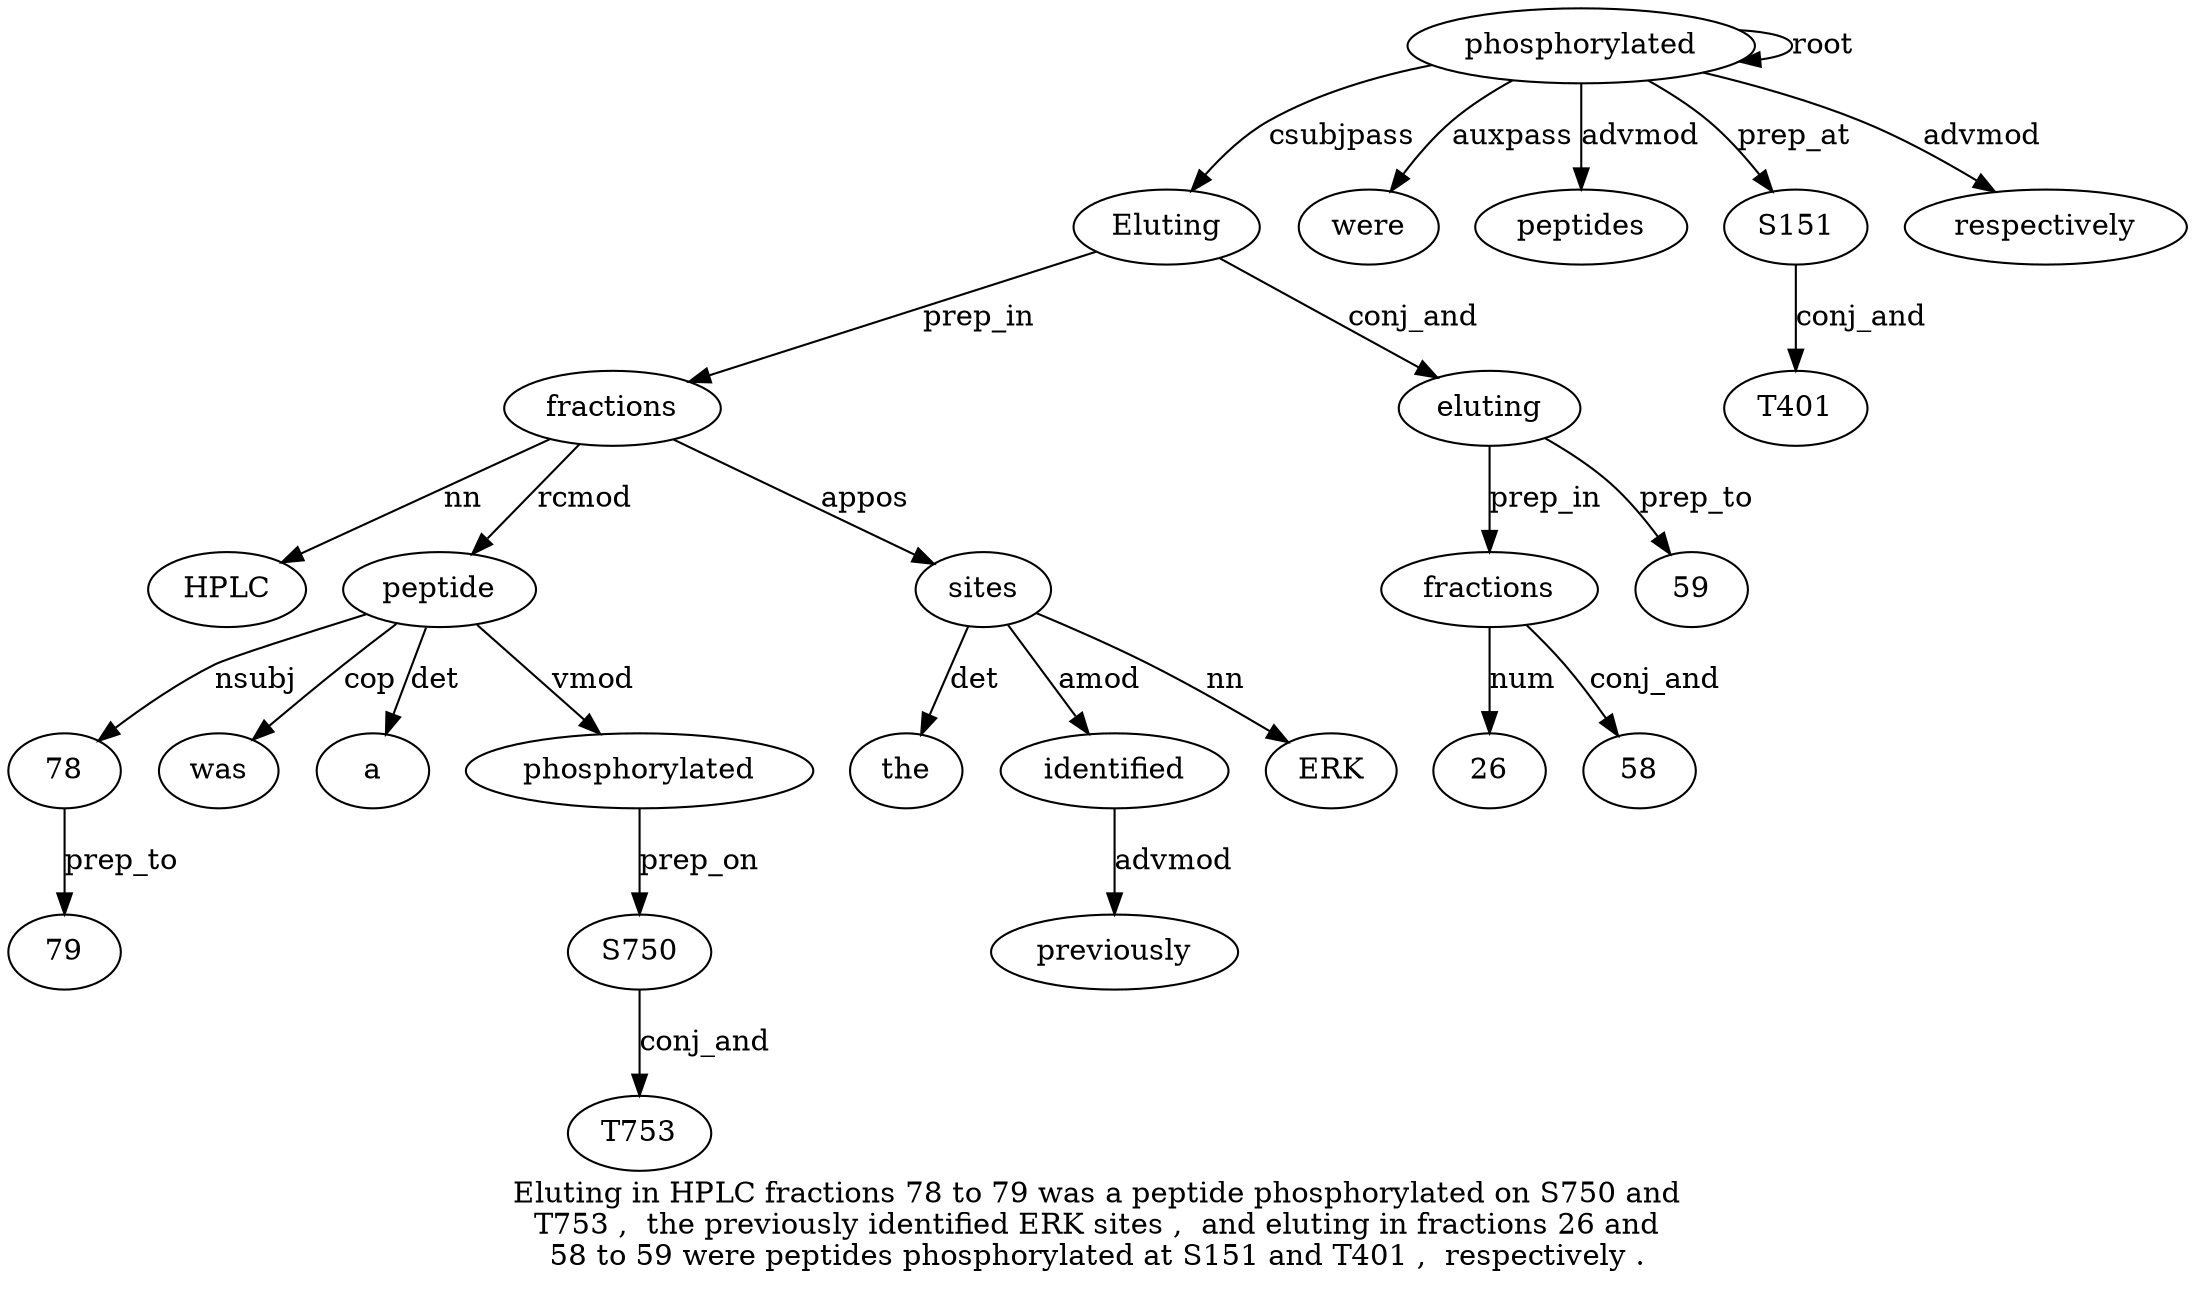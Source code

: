 digraph "Eluting in HPLC fractions 78 to 79 was a peptide phosphorylated on S750 and T753 ,  the previously identified ERK sites ,  and eluting in fractions 26 and 58 to 59 were peptides phosphorylated at S151 and T401 ,  respectively ." {
label="Eluting in HPLC fractions 78 to 79 was a peptide phosphorylated on S750 and
T753 ,  the previously identified ERK sites ,  and eluting in fractions 26 and
58 to 59 were peptides phosphorylated at S151 and T401 ,  respectively .";
phosphorylated34 [style=filled, fillcolor=white, label=phosphorylated];
Eluting1 [style=filled, fillcolor=white, label=Eluting];
phosphorylated34 -> Eluting1  [label=csubjpass];
fractions4 [style=filled, fillcolor=white, label=fractions];
HPLC3 [style=filled, fillcolor=white, label=HPLC];
fractions4 -> HPLC3  [label=nn];
Eluting1 -> fractions4  [label=prep_in];
peptide10 [style=filled, fillcolor=white, label=peptide];
785 [style=filled, fillcolor=white, label=78];
peptide10 -> 785  [label=nsubj];
79 [style=filled, fillcolor=white, label=79];
785 -> 79  [label=prep_to];
was8 [style=filled, fillcolor=white, label=was];
peptide10 -> was8  [label=cop];
a9 [style=filled, fillcolor=white, label=a];
peptide10 -> a9  [label=det];
fractions4 -> peptide10  [label=rcmod];
phosphorylated11 [style=filled, fillcolor=white, label=phosphorylated];
peptide10 -> phosphorylated11  [label=vmod];
S75013 [style=filled, fillcolor=white, label=S750];
phosphorylated11 -> S75013  [label=prep_on];
T7531 [style=filled, fillcolor=white, label=T753];
S75013 -> T7531  [label=conj_and];
sites21 [style=filled, fillcolor=white, label=sites];
the17 [style=filled, fillcolor=white, label=the];
sites21 -> the17  [label=det];
identified19 [style=filled, fillcolor=white, label=identified];
previously18 [style=filled, fillcolor=white, label=previously];
identified19 -> previously18  [label=advmod];
sites21 -> identified19  [label=amod];
ERK20 [style=filled, fillcolor=white, label=ERK];
sites21 -> ERK20  [label=nn];
fractions4 -> sites21  [label=appos];
eluting24 [style=filled, fillcolor=white, label=eluting];
Eluting1 -> eluting24  [label=conj_and];
fractions26 [style=filled, fillcolor=white, label=fractions];
eluting24 -> fractions26  [label=prep_in];
2627 [style=filled, fillcolor=white, label=26];
fractions26 -> 2627  [label=num];
5829 [style=filled, fillcolor=white, label=58];
fractions26 -> 5829  [label=conj_and];
5931 [style=filled, fillcolor=white, label=59];
eluting24 -> 5931  [label=prep_to];
were32 [style=filled, fillcolor=white, label=were];
phosphorylated34 -> were32  [label=auxpass];
peptides33 [style=filled, fillcolor=white, label=peptides];
phosphorylated34 -> peptides33  [label=advmod];
phosphorylated34 -> phosphorylated34  [label=root];
S15136 [style=filled, fillcolor=white, label=S151];
phosphorylated34 -> S15136  [label=prep_at];
T40138 [style=filled, fillcolor=white, label=T401];
S15136 -> T40138  [label=conj_and];
respectively40 [style=filled, fillcolor=white, label=respectively];
phosphorylated34 -> respectively40  [label=advmod];
}
